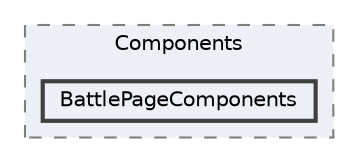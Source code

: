digraph "UI/Components/BattlePageComponents"
{
 // LATEX_PDF_SIZE
  bgcolor="transparent";
  edge [fontname=Helvetica,fontsize=10,labelfontname=Helvetica,labelfontsize=10];
  node [fontname=Helvetica,fontsize=10,shape=box,height=0.2,width=0.4];
  compound=true
  subgraph clusterdir_de261c85cb9b9ff9d3563e4f7cfc6934 {
    graph [ bgcolor="#edf0f7", pencolor="grey50", label="Components", fontname=Helvetica,fontsize=10 style="filled,dashed", URL="dir_de261c85cb9b9ff9d3563e4f7cfc6934.html",tooltip=""]
  dir_1002de6d68f359fb0b068b7e1e810dd1 [label="BattlePageComponents", fillcolor="#edf0f7", color="grey25", style="filled,bold", URL="dir_1002de6d68f359fb0b068b7e1e810dd1.html",tooltip=""];
  }
}
